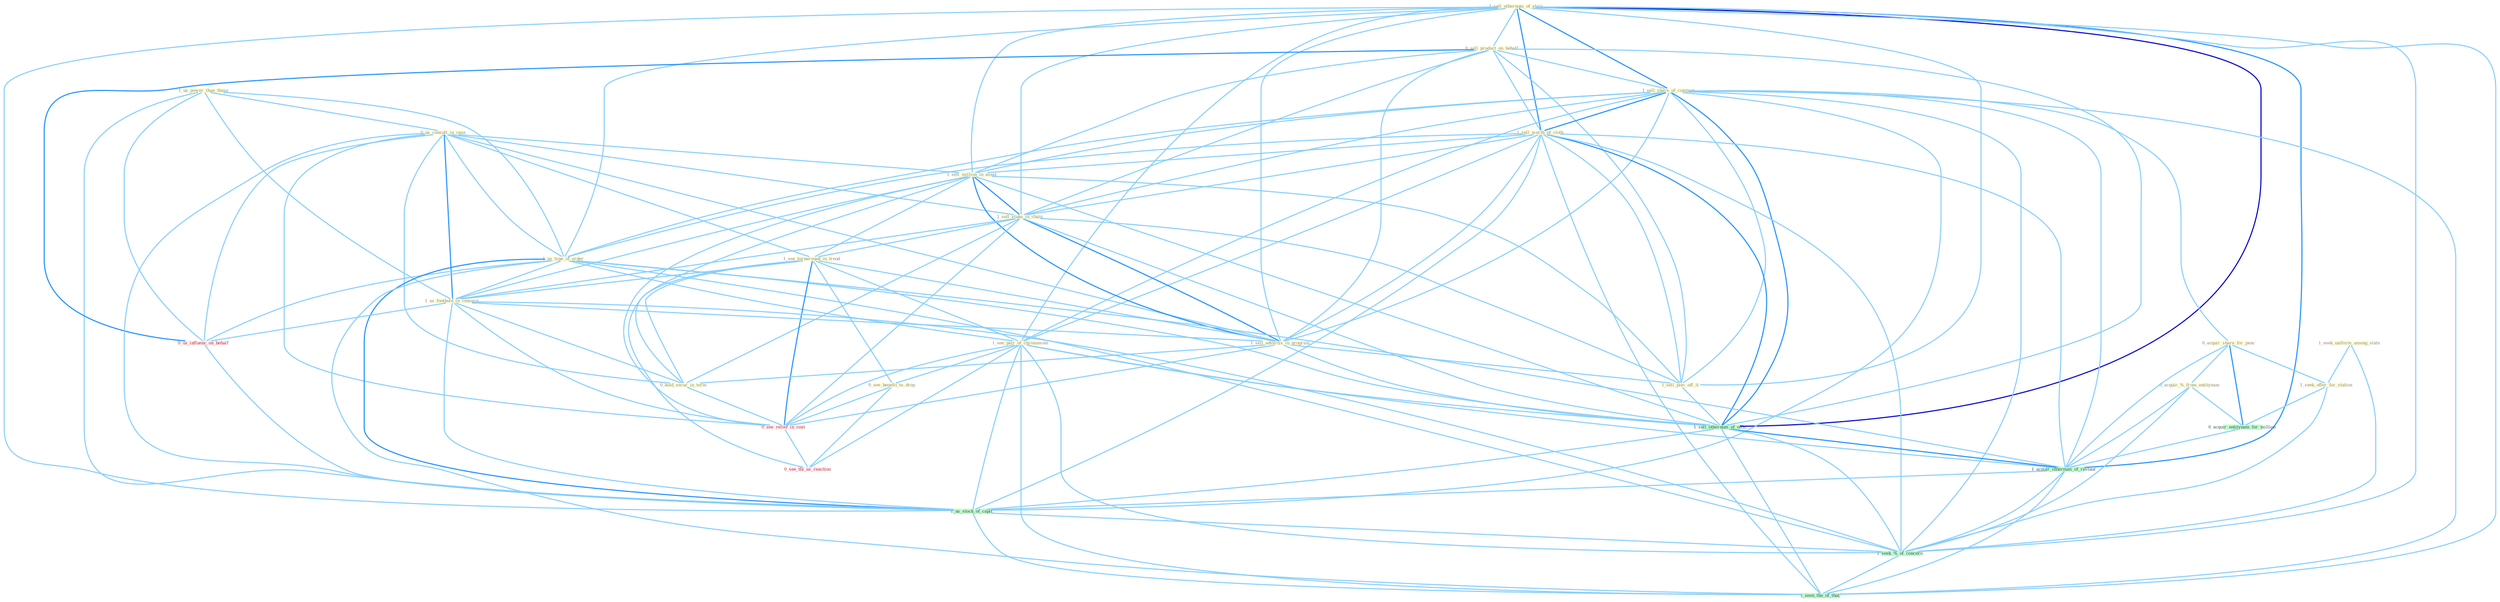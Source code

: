 Graph G{ 
    node
    [shape=polygon,style=filled,width=.5,height=.06,color="#BDFCC9",fixedsize=true,fontsize=4,
    fontcolor="#2f4f4f"];
    {node
    [color="#ffffe0", fontcolor="#8b7d6b"] "1_us_power_than_those " "1_sell_othernum_of_strip " "0_sell_product_on_behalf " "1_sell_share_of_compani " "0_us_consult_in_case " "1_seek_uniform_among_state " "1_sell_worth_of_cloth " "1_sell_million_in_asset " "1_sell_stake_in_chain " "1_us_type_of_order " "1_see_turnaround_in_trend " "0_acquir_share_for_penc " "1_see_pair_of_chromosom " "0_acquir_%_from_entitynam " "1_us_foothold_in_concern " "1_sell_advertis_in_program " "1_seek_offer_for_station " "0_hold_secur_in_term " "1_sell_piec_off_it " "0_see_benefit_to_drop "}
{node [color="#fff0f5", fontcolor="#b22222"] "0_us_influenc_on_behalf " "0_see_relief_in_cost " "0_see_thi_as_reaction "}
edge [color="#B0E2FF"];

	"1_us_power_than_those " -- "0_us_consult_in_case " [w="1", color="#87cefa" ];
	"1_us_power_than_those " -- "1_us_type_of_order " [w="1", color="#87cefa" ];
	"1_us_power_than_those " -- "1_us_foothold_in_concern " [w="1", color="#87cefa" ];
	"1_us_power_than_those " -- "0_us_influenc_on_behalf " [w="1", color="#87cefa" ];
	"1_us_power_than_those " -- "1_us_stock_of_capit " [w="1", color="#87cefa" ];
	"1_sell_othernum_of_strip " -- "0_sell_product_on_behalf " [w="1", color="#87cefa" ];
	"1_sell_othernum_of_strip " -- "1_sell_share_of_compani " [w="2", color="#1e90ff" , len=0.8];
	"1_sell_othernum_of_strip " -- "1_sell_worth_of_cloth " [w="2", color="#1e90ff" , len=0.8];
	"1_sell_othernum_of_strip " -- "1_sell_million_in_asset " [w="1", color="#87cefa" ];
	"1_sell_othernum_of_strip " -- "1_sell_stake_in_chain " [w="1", color="#87cefa" ];
	"1_sell_othernum_of_strip " -- "1_us_type_of_order " [w="1", color="#87cefa" ];
	"1_sell_othernum_of_strip " -- "1_see_pair_of_chromosom " [w="1", color="#87cefa" ];
	"1_sell_othernum_of_strip " -- "1_sell_advertis_in_program " [w="1", color="#87cefa" ];
	"1_sell_othernum_of_strip " -- "1_sell_piec_off_it " [w="1", color="#87cefa" ];
	"1_sell_othernum_of_strip " -- "1_sell_othernum_of_offic " [w="3", color="#0000cd" , len=0.6];
	"1_sell_othernum_of_strip " -- "1_acquir_othernum_of_restaur " [w="2", color="#1e90ff" , len=0.8];
	"1_sell_othernum_of_strip " -- "1_us_stock_of_capit " [w="1", color="#87cefa" ];
	"1_sell_othernum_of_strip " -- "1_seek_%_of_concern " [w="1", color="#87cefa" ];
	"1_sell_othernum_of_strip " -- "1_seen_the_of_that " [w="1", color="#87cefa" ];
	"0_sell_product_on_behalf " -- "1_sell_share_of_compani " [w="1", color="#87cefa" ];
	"0_sell_product_on_behalf " -- "1_sell_worth_of_cloth " [w="1", color="#87cefa" ];
	"0_sell_product_on_behalf " -- "1_sell_million_in_asset " [w="1", color="#87cefa" ];
	"0_sell_product_on_behalf " -- "1_sell_stake_in_chain " [w="1", color="#87cefa" ];
	"0_sell_product_on_behalf " -- "1_sell_advertis_in_program " [w="1", color="#87cefa" ];
	"0_sell_product_on_behalf " -- "1_sell_piec_off_it " [w="1", color="#87cefa" ];
	"0_sell_product_on_behalf " -- "1_sell_othernum_of_offic " [w="1", color="#87cefa" ];
	"0_sell_product_on_behalf " -- "0_us_influenc_on_behalf " [w="2", color="#1e90ff" , len=0.8];
	"1_sell_share_of_compani " -- "1_sell_worth_of_cloth " [w="2", color="#1e90ff" , len=0.8];
	"1_sell_share_of_compani " -- "1_sell_million_in_asset " [w="1", color="#87cefa" ];
	"1_sell_share_of_compani " -- "1_sell_stake_in_chain " [w="1", color="#87cefa" ];
	"1_sell_share_of_compani " -- "1_us_type_of_order " [w="1", color="#87cefa" ];
	"1_sell_share_of_compani " -- "0_acquir_share_for_penc " [w="1", color="#87cefa" ];
	"1_sell_share_of_compani " -- "1_see_pair_of_chromosom " [w="1", color="#87cefa" ];
	"1_sell_share_of_compani " -- "1_sell_advertis_in_program " [w="1", color="#87cefa" ];
	"1_sell_share_of_compani " -- "1_sell_piec_off_it " [w="1", color="#87cefa" ];
	"1_sell_share_of_compani " -- "1_sell_othernum_of_offic " [w="2", color="#1e90ff" , len=0.8];
	"1_sell_share_of_compani " -- "1_acquir_othernum_of_restaur " [w="1", color="#87cefa" ];
	"1_sell_share_of_compani " -- "1_us_stock_of_capit " [w="1", color="#87cefa" ];
	"1_sell_share_of_compani " -- "1_seek_%_of_concern " [w="1", color="#87cefa" ];
	"1_sell_share_of_compani " -- "1_seen_the_of_that " [w="1", color="#87cefa" ];
	"0_us_consult_in_case " -- "1_sell_million_in_asset " [w="1", color="#87cefa" ];
	"0_us_consult_in_case " -- "1_sell_stake_in_chain " [w="1", color="#87cefa" ];
	"0_us_consult_in_case " -- "1_us_type_of_order " [w="1", color="#87cefa" ];
	"0_us_consult_in_case " -- "1_see_turnaround_in_trend " [w="1", color="#87cefa" ];
	"0_us_consult_in_case " -- "1_us_foothold_in_concern " [w="2", color="#1e90ff" , len=0.8];
	"0_us_consult_in_case " -- "1_sell_advertis_in_program " [w="1", color="#87cefa" ];
	"0_us_consult_in_case " -- "0_hold_secur_in_term " [w="1", color="#87cefa" ];
	"0_us_consult_in_case " -- "0_us_influenc_on_behalf " [w="1", color="#87cefa" ];
	"0_us_consult_in_case " -- "0_see_relief_in_cost " [w="1", color="#87cefa" ];
	"0_us_consult_in_case " -- "1_us_stock_of_capit " [w="1", color="#87cefa" ];
	"1_seek_uniform_among_state " -- "1_seek_offer_for_station " [w="1", color="#87cefa" ];
	"1_seek_uniform_among_state " -- "1_seek_%_of_concern " [w="1", color="#87cefa" ];
	"1_sell_worth_of_cloth " -- "1_sell_million_in_asset " [w="1", color="#87cefa" ];
	"1_sell_worth_of_cloth " -- "1_sell_stake_in_chain " [w="1", color="#87cefa" ];
	"1_sell_worth_of_cloth " -- "1_us_type_of_order " [w="1", color="#87cefa" ];
	"1_sell_worth_of_cloth " -- "1_see_pair_of_chromosom " [w="1", color="#87cefa" ];
	"1_sell_worth_of_cloth " -- "1_sell_advertis_in_program " [w="1", color="#87cefa" ];
	"1_sell_worth_of_cloth " -- "1_sell_piec_off_it " [w="1", color="#87cefa" ];
	"1_sell_worth_of_cloth " -- "1_sell_othernum_of_offic " [w="2", color="#1e90ff" , len=0.8];
	"1_sell_worth_of_cloth " -- "1_acquir_othernum_of_restaur " [w="1", color="#87cefa" ];
	"1_sell_worth_of_cloth " -- "1_us_stock_of_capit " [w="1", color="#87cefa" ];
	"1_sell_worth_of_cloth " -- "1_seek_%_of_concern " [w="1", color="#87cefa" ];
	"1_sell_worth_of_cloth " -- "1_seen_the_of_that " [w="1", color="#87cefa" ];
	"1_sell_million_in_asset " -- "1_sell_stake_in_chain " [w="2", color="#1e90ff" , len=0.8];
	"1_sell_million_in_asset " -- "1_see_turnaround_in_trend " [w="1", color="#87cefa" ];
	"1_sell_million_in_asset " -- "1_us_foothold_in_concern " [w="1", color="#87cefa" ];
	"1_sell_million_in_asset " -- "1_sell_advertis_in_program " [w="2", color="#1e90ff" , len=0.8];
	"1_sell_million_in_asset " -- "0_hold_secur_in_term " [w="1", color="#87cefa" ];
	"1_sell_million_in_asset " -- "1_sell_piec_off_it " [w="1", color="#87cefa" ];
	"1_sell_million_in_asset " -- "1_sell_othernum_of_offic " [w="1", color="#87cefa" ];
	"1_sell_million_in_asset " -- "0_see_relief_in_cost " [w="1", color="#87cefa" ];
	"1_sell_stake_in_chain " -- "1_see_turnaround_in_trend " [w="1", color="#87cefa" ];
	"1_sell_stake_in_chain " -- "1_us_foothold_in_concern " [w="1", color="#87cefa" ];
	"1_sell_stake_in_chain " -- "1_sell_advertis_in_program " [w="2", color="#1e90ff" , len=0.8];
	"1_sell_stake_in_chain " -- "0_hold_secur_in_term " [w="1", color="#87cefa" ];
	"1_sell_stake_in_chain " -- "1_sell_piec_off_it " [w="1", color="#87cefa" ];
	"1_sell_stake_in_chain " -- "1_sell_othernum_of_offic " [w="1", color="#87cefa" ];
	"1_sell_stake_in_chain " -- "0_see_relief_in_cost " [w="1", color="#87cefa" ];
	"1_us_type_of_order " -- "1_see_pair_of_chromosom " [w="1", color="#87cefa" ];
	"1_us_type_of_order " -- "1_us_foothold_in_concern " [w="1", color="#87cefa" ];
	"1_us_type_of_order " -- "1_sell_othernum_of_offic " [w="1", color="#87cefa" ];
	"1_us_type_of_order " -- "0_us_influenc_on_behalf " [w="1", color="#87cefa" ];
	"1_us_type_of_order " -- "1_acquir_othernum_of_restaur " [w="1", color="#87cefa" ];
	"1_us_type_of_order " -- "1_us_stock_of_capit " [w="2", color="#1e90ff" , len=0.8];
	"1_us_type_of_order " -- "1_seek_%_of_concern " [w="1", color="#87cefa" ];
	"1_us_type_of_order " -- "1_seen_the_of_that " [w="1", color="#87cefa" ];
	"1_see_turnaround_in_trend " -- "1_see_pair_of_chromosom " [w="1", color="#87cefa" ];
	"1_see_turnaround_in_trend " -- "1_us_foothold_in_concern " [w="1", color="#87cefa" ];
	"1_see_turnaround_in_trend " -- "1_sell_advertis_in_program " [w="1", color="#87cefa" ];
	"1_see_turnaround_in_trend " -- "0_hold_secur_in_term " [w="1", color="#87cefa" ];
	"1_see_turnaround_in_trend " -- "0_see_benefit_to_drop " [w="1", color="#87cefa" ];
	"1_see_turnaround_in_trend " -- "0_see_relief_in_cost " [w="2", color="#1e90ff" , len=0.8];
	"1_see_turnaround_in_trend " -- "0_see_thi_as_reaction " [w="1", color="#87cefa" ];
	"0_acquir_share_for_penc " -- "0_acquir_%_from_entitynam " [w="1", color="#87cefa" ];
	"0_acquir_share_for_penc " -- "1_seek_offer_for_station " [w="1", color="#87cefa" ];
	"0_acquir_share_for_penc " -- "0_acquir_entitynam_for_million " [w="2", color="#1e90ff" , len=0.8];
	"0_acquir_share_for_penc " -- "1_acquir_othernum_of_restaur " [w="1", color="#87cefa" ];
	"1_see_pair_of_chromosom " -- "0_see_benefit_to_drop " [w="1", color="#87cefa" ];
	"1_see_pair_of_chromosom " -- "1_sell_othernum_of_offic " [w="1", color="#87cefa" ];
	"1_see_pair_of_chromosom " -- "0_see_relief_in_cost " [w="1", color="#87cefa" ];
	"1_see_pair_of_chromosom " -- "0_see_thi_as_reaction " [w="1", color="#87cefa" ];
	"1_see_pair_of_chromosom " -- "1_acquir_othernum_of_restaur " [w="1", color="#87cefa" ];
	"1_see_pair_of_chromosom " -- "1_us_stock_of_capit " [w="1", color="#87cefa" ];
	"1_see_pair_of_chromosom " -- "1_seek_%_of_concern " [w="1", color="#87cefa" ];
	"1_see_pair_of_chromosom " -- "1_seen_the_of_that " [w="1", color="#87cefa" ];
	"0_acquir_%_from_entitynam " -- "0_acquir_entitynam_for_million " [w="1", color="#87cefa" ];
	"0_acquir_%_from_entitynam " -- "1_acquir_othernum_of_restaur " [w="1", color="#87cefa" ];
	"0_acquir_%_from_entitynam " -- "1_seek_%_of_concern " [w="1", color="#87cefa" ];
	"1_us_foothold_in_concern " -- "1_sell_advertis_in_program " [w="1", color="#87cefa" ];
	"1_us_foothold_in_concern " -- "0_hold_secur_in_term " [w="1", color="#87cefa" ];
	"1_us_foothold_in_concern " -- "0_us_influenc_on_behalf " [w="1", color="#87cefa" ];
	"1_us_foothold_in_concern " -- "0_see_relief_in_cost " [w="1", color="#87cefa" ];
	"1_us_foothold_in_concern " -- "1_us_stock_of_capit " [w="1", color="#87cefa" ];
	"1_us_foothold_in_concern " -- "1_seek_%_of_concern " [w="1", color="#87cefa" ];
	"1_sell_advertis_in_program " -- "0_hold_secur_in_term " [w="1", color="#87cefa" ];
	"1_sell_advertis_in_program " -- "1_sell_piec_off_it " [w="1", color="#87cefa" ];
	"1_sell_advertis_in_program " -- "1_sell_othernum_of_offic " [w="1", color="#87cefa" ];
	"1_sell_advertis_in_program " -- "0_see_relief_in_cost " [w="1", color="#87cefa" ];
	"1_seek_offer_for_station " -- "0_acquir_entitynam_for_million " [w="1", color="#87cefa" ];
	"1_seek_offer_for_station " -- "1_seek_%_of_concern " [w="1", color="#87cefa" ];
	"0_hold_secur_in_term " -- "0_see_relief_in_cost " [w="1", color="#87cefa" ];
	"1_sell_piec_off_it " -- "1_sell_othernum_of_offic " [w="1", color="#87cefa" ];
	"0_see_benefit_to_drop " -- "0_see_relief_in_cost " [w="1", color="#87cefa" ];
	"0_see_benefit_to_drop " -- "0_see_thi_as_reaction " [w="1", color="#87cefa" ];
	"0_acquir_entitynam_for_million " -- "1_acquir_othernum_of_restaur " [w="1", color="#87cefa" ];
	"1_sell_othernum_of_offic " -- "1_acquir_othernum_of_restaur " [w="2", color="#1e90ff" , len=0.8];
	"1_sell_othernum_of_offic " -- "1_us_stock_of_capit " [w="1", color="#87cefa" ];
	"1_sell_othernum_of_offic " -- "1_seek_%_of_concern " [w="1", color="#87cefa" ];
	"1_sell_othernum_of_offic " -- "1_seen_the_of_that " [w="1", color="#87cefa" ];
	"0_us_influenc_on_behalf " -- "1_us_stock_of_capit " [w="1", color="#87cefa" ];
	"0_see_relief_in_cost " -- "0_see_thi_as_reaction " [w="1", color="#87cefa" ];
	"1_acquir_othernum_of_restaur " -- "1_us_stock_of_capit " [w="1", color="#87cefa" ];
	"1_acquir_othernum_of_restaur " -- "1_seek_%_of_concern " [w="1", color="#87cefa" ];
	"1_acquir_othernum_of_restaur " -- "1_seen_the_of_that " [w="1", color="#87cefa" ];
	"1_us_stock_of_capit " -- "1_seek_%_of_concern " [w="1", color="#87cefa" ];
	"1_us_stock_of_capit " -- "1_seen_the_of_that " [w="1", color="#87cefa" ];
	"1_seek_%_of_concern " -- "1_seen_the_of_that " [w="1", color="#87cefa" ];
}
